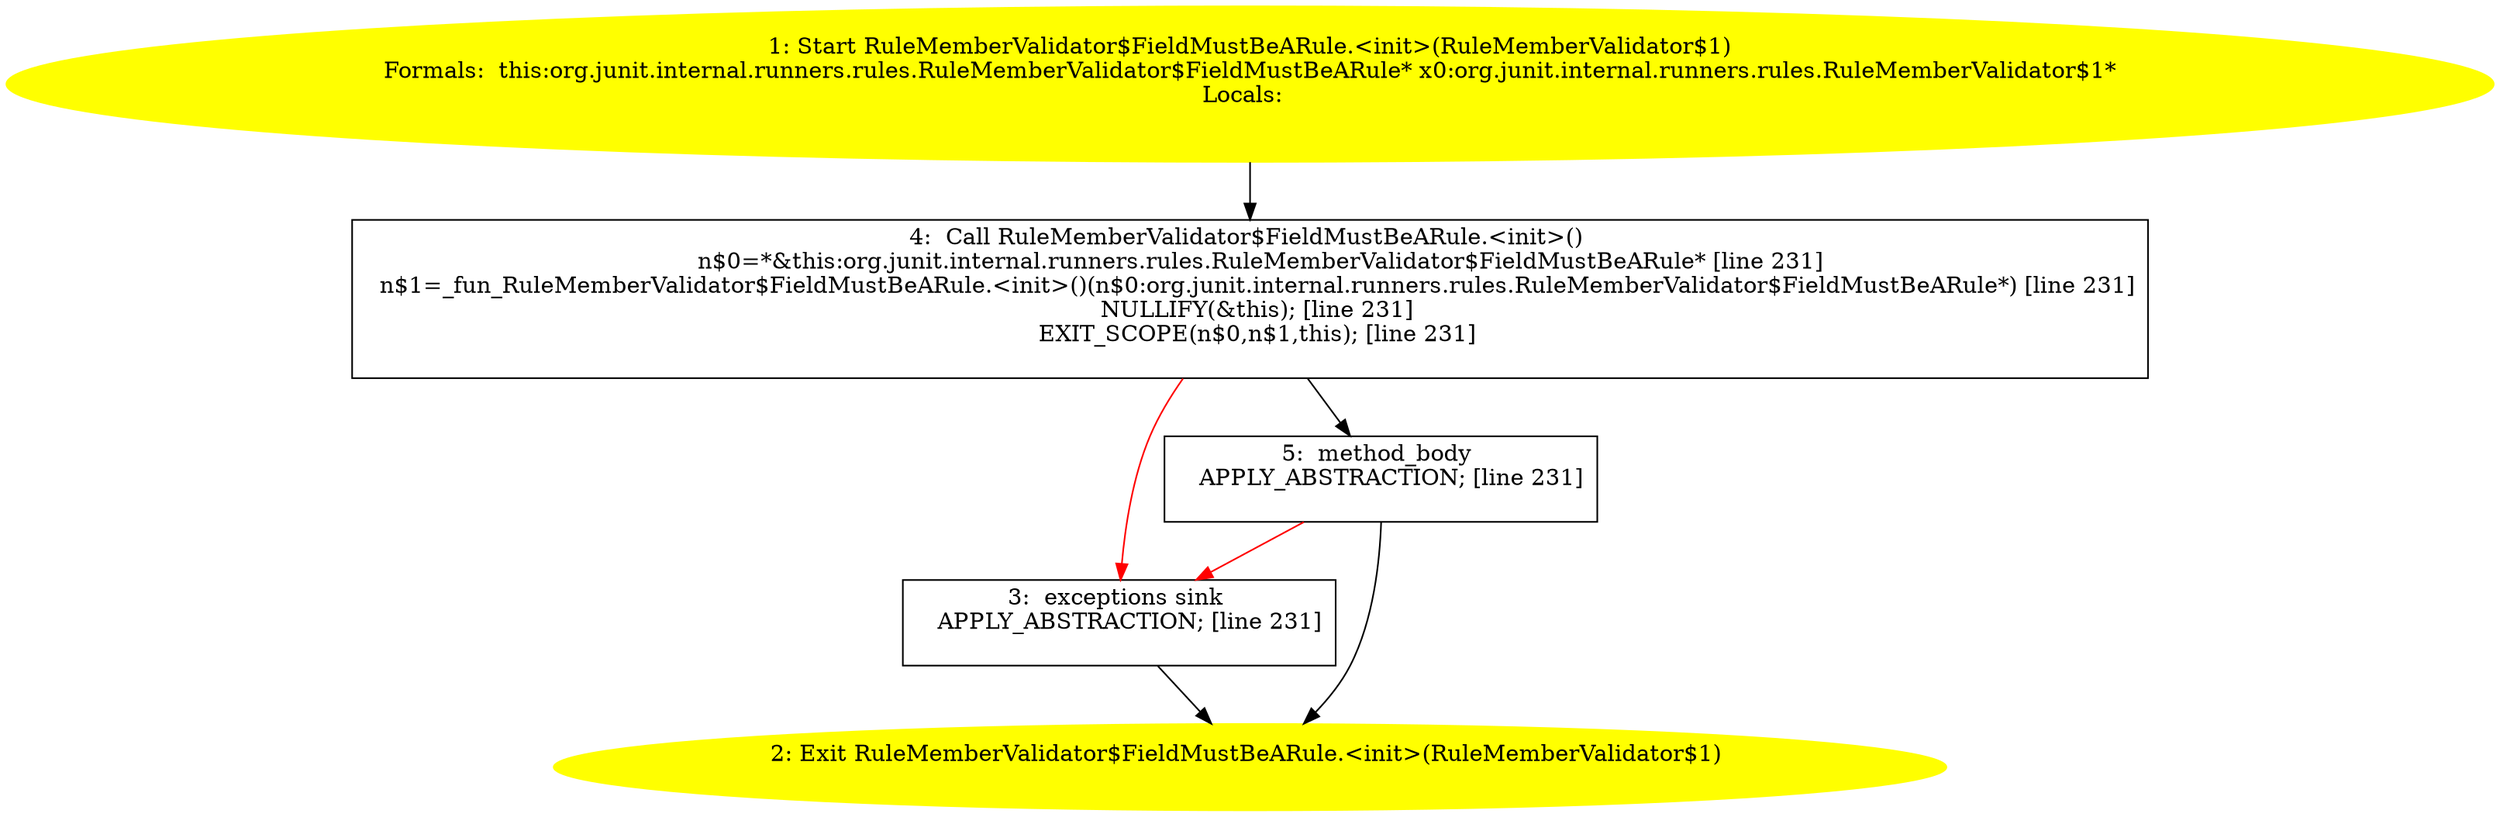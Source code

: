 /* @generated */
digraph cfg {
"org.junit.internal.runners.rules.RuleMemberValidator$FieldMustBeARule.<init>(org.junit.internal.runn.80fd687c6a127e20b317fc09b5f271ae_1" [label="1: Start RuleMemberValidator$FieldMustBeARule.<init>(RuleMemberValidator$1)\nFormals:  this:org.junit.internal.runners.rules.RuleMemberValidator$FieldMustBeARule* x0:org.junit.internal.runners.rules.RuleMemberValidator$1*\nLocals:  \n  " color=yellow style=filled]
	

	 "org.junit.internal.runners.rules.RuleMemberValidator$FieldMustBeARule.<init>(org.junit.internal.runn.80fd687c6a127e20b317fc09b5f271ae_1" -> "org.junit.internal.runners.rules.RuleMemberValidator$FieldMustBeARule.<init>(org.junit.internal.runn.80fd687c6a127e20b317fc09b5f271ae_4" ;
"org.junit.internal.runners.rules.RuleMemberValidator$FieldMustBeARule.<init>(org.junit.internal.runn.80fd687c6a127e20b317fc09b5f271ae_2" [label="2: Exit RuleMemberValidator$FieldMustBeARule.<init>(RuleMemberValidator$1) \n  " color=yellow style=filled]
	

"org.junit.internal.runners.rules.RuleMemberValidator$FieldMustBeARule.<init>(org.junit.internal.runn.80fd687c6a127e20b317fc09b5f271ae_3" [label="3:  exceptions sink \n   APPLY_ABSTRACTION; [line 231]\n " shape="box"]
	

	 "org.junit.internal.runners.rules.RuleMemberValidator$FieldMustBeARule.<init>(org.junit.internal.runn.80fd687c6a127e20b317fc09b5f271ae_3" -> "org.junit.internal.runners.rules.RuleMemberValidator$FieldMustBeARule.<init>(org.junit.internal.runn.80fd687c6a127e20b317fc09b5f271ae_2" ;
"org.junit.internal.runners.rules.RuleMemberValidator$FieldMustBeARule.<init>(org.junit.internal.runn.80fd687c6a127e20b317fc09b5f271ae_4" [label="4:  Call RuleMemberValidator$FieldMustBeARule.<init>() \n   n$0=*&this:org.junit.internal.runners.rules.RuleMemberValidator$FieldMustBeARule* [line 231]\n  n$1=_fun_RuleMemberValidator$FieldMustBeARule.<init>()(n$0:org.junit.internal.runners.rules.RuleMemberValidator$FieldMustBeARule*) [line 231]\n  NULLIFY(&this); [line 231]\n  EXIT_SCOPE(n$0,n$1,this); [line 231]\n " shape="box"]
	

	 "org.junit.internal.runners.rules.RuleMemberValidator$FieldMustBeARule.<init>(org.junit.internal.runn.80fd687c6a127e20b317fc09b5f271ae_4" -> "org.junit.internal.runners.rules.RuleMemberValidator$FieldMustBeARule.<init>(org.junit.internal.runn.80fd687c6a127e20b317fc09b5f271ae_5" ;
	 "org.junit.internal.runners.rules.RuleMemberValidator$FieldMustBeARule.<init>(org.junit.internal.runn.80fd687c6a127e20b317fc09b5f271ae_4" -> "org.junit.internal.runners.rules.RuleMemberValidator$FieldMustBeARule.<init>(org.junit.internal.runn.80fd687c6a127e20b317fc09b5f271ae_3" [color="red" ];
"org.junit.internal.runners.rules.RuleMemberValidator$FieldMustBeARule.<init>(org.junit.internal.runn.80fd687c6a127e20b317fc09b5f271ae_5" [label="5:  method_body \n   APPLY_ABSTRACTION; [line 231]\n " shape="box"]
	

	 "org.junit.internal.runners.rules.RuleMemberValidator$FieldMustBeARule.<init>(org.junit.internal.runn.80fd687c6a127e20b317fc09b5f271ae_5" -> "org.junit.internal.runners.rules.RuleMemberValidator$FieldMustBeARule.<init>(org.junit.internal.runn.80fd687c6a127e20b317fc09b5f271ae_2" ;
	 "org.junit.internal.runners.rules.RuleMemberValidator$FieldMustBeARule.<init>(org.junit.internal.runn.80fd687c6a127e20b317fc09b5f271ae_5" -> "org.junit.internal.runners.rules.RuleMemberValidator$FieldMustBeARule.<init>(org.junit.internal.runn.80fd687c6a127e20b317fc09b5f271ae_3" [color="red" ];
}
